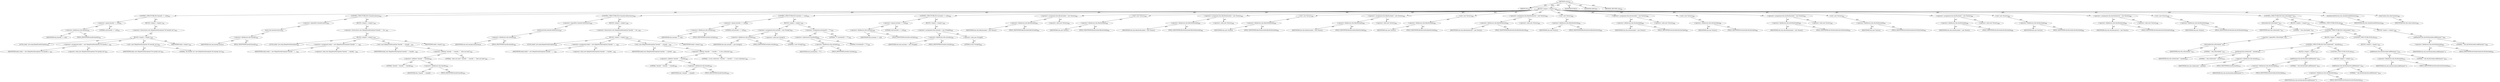 digraph "scan" {  
"111669149718" [label = <(METHOD,scan)<SUB>640</SUB>> ]
"115964116999" [label = <(PARAM,this)<SUB>640</SUB>> ]
"25769803809" [label = <(BLOCK,&lt;empty&gt;,&lt;empty&gt;)<SUB>640</SUB>> ]
"47244640266" [label = <(CONTROL_STRUCTURE,IF,if (basedir == null))<SUB>641</SUB>> ]
"30064771192" [label = <(&lt;operator&gt;.equals,basedir == null)<SUB>641</SUB>> ]
"30064771193" [label = <(&lt;operator&gt;.fieldAccess,this.basedir)<SUB>641</SUB>> ]
"68719476881" [label = <(IDENTIFIER,this,basedir == null)> ]
"55834574894" [label = <(FIELD_IDENTIFIER,basedir,basedir)<SUB>641</SUB>> ]
"90194313239" [label = <(LITERAL,null,basedir == null)<SUB>641</SUB>> ]
"25769803810" [label = <(BLOCK,&lt;empty&gt;,&lt;empty&gt;)<SUB>641</SUB>> ]
"30064771194" [label = <(&lt;operator&gt;.throw,throw new IllegalStateException(&quot;No basedir set&quot;);)<SUB>642</SUB>> ]
"25769803811" [label = <(BLOCK,&lt;empty&gt;,&lt;empty&gt;)<SUB>642</SUB>> ]
"94489280518" [label = <(LOCAL,$obj1: java.lang.IllegalStateException)<SUB>642</SUB>> ]
"30064771195" [label = <(&lt;operator&gt;.assignment,$obj1 = new IllegalStateException(&quot;No basedir s...)<SUB>642</SUB>> ]
"68719476882" [label = <(IDENTIFIER,$obj1,$obj1 = new IllegalStateException(&quot;No basedir s...)<SUB>642</SUB>> ]
"30064771196" [label = <(&lt;operator&gt;.alloc,new IllegalStateException(&quot;No basedir set&quot;))<SUB>642</SUB>> ]
"30064771197" [label = <(&lt;init&gt;,new IllegalStateException(&quot;No basedir set&quot;))<SUB>642</SUB>> ]
"68719476883" [label = <(IDENTIFIER,$obj1,new IllegalStateException(&quot;No basedir set&quot;))<SUB>642</SUB>> ]
"90194313240" [label = <(LITERAL,&quot;No basedir set&quot;,new IllegalStateException(&quot;No basedir set&quot;))<SUB>642</SUB>> ]
"68719476884" [label = <(IDENTIFIER,$obj1,&lt;empty&gt;)<SUB>642</SUB>> ]
"47244640267" [label = <(CONTROL_STRUCTURE,IF,if (!basedir.exists()))<SUB>644</SUB>> ]
"30064771198" [label = <(&lt;operator&gt;.logicalNot,!basedir.exists())<SUB>644</SUB>> ]
"30064771199" [label = <(exists,this.basedir.exists())<SUB>644</SUB>> ]
"30064771200" [label = <(&lt;operator&gt;.fieldAccess,this.basedir)<SUB>644</SUB>> ]
"68719476885" [label = <(IDENTIFIER,this,this.basedir.exists())> ]
"55834574895" [label = <(FIELD_IDENTIFIER,basedir,basedir)<SUB>644</SUB>> ]
"25769803812" [label = <(BLOCK,&lt;empty&gt;,&lt;empty&gt;)<SUB>644</SUB>> ]
"30064771201" [label = <(&lt;operator&gt;.throw,throw new IllegalStateException(&quot;basedir &quot; + ba...)<SUB>645</SUB>> ]
"25769803813" [label = <(BLOCK,&lt;empty&gt;,&lt;empty&gt;)<SUB>645</SUB>> ]
"94489280519" [label = <(LOCAL,$obj2: java.lang.IllegalStateException)<SUB>645</SUB>> ]
"30064771202" [label = <(&lt;operator&gt;.assignment,$obj2 = new IllegalStateException(&quot;basedir &quot; + ...)<SUB>645</SUB>> ]
"68719476886" [label = <(IDENTIFIER,$obj2,$obj2 = new IllegalStateException(&quot;basedir &quot; + ...)<SUB>645</SUB>> ]
"30064771203" [label = <(&lt;operator&gt;.alloc,new IllegalStateException(&quot;basedir &quot; + basedir ...)<SUB>645</SUB>> ]
"30064771204" [label = <(&lt;init&gt;,new IllegalStateException(&quot;basedir &quot; + basedir ...)<SUB>645</SUB>> ]
"68719476887" [label = <(IDENTIFIER,$obj2,new IllegalStateException(&quot;basedir &quot; + basedir ...)<SUB>645</SUB>> ]
"30064771205" [label = <(&lt;operator&gt;.addition,&quot;basedir &quot; + basedir + &quot; does not exist&quot;)<SUB>645</SUB>> ]
"30064771206" [label = <(&lt;operator&gt;.addition,&quot;basedir &quot; + basedir)<SUB>645</SUB>> ]
"90194313241" [label = <(LITERAL,&quot;basedir &quot;,&quot;basedir &quot; + basedir)<SUB>645</SUB>> ]
"30064771207" [label = <(&lt;operator&gt;.fieldAccess,this.basedir)<SUB>645</SUB>> ]
"68719476888" [label = <(IDENTIFIER,this,&quot;basedir &quot; + basedir)> ]
"55834574896" [label = <(FIELD_IDENTIFIER,basedir,basedir)<SUB>645</SUB>> ]
"90194313242" [label = <(LITERAL,&quot; does not exist&quot;,&quot;basedir &quot; + basedir + &quot; does not exist&quot;)<SUB>646</SUB>> ]
"68719476889" [label = <(IDENTIFIER,$obj2,&lt;empty&gt;)<SUB>645</SUB>> ]
"47244640268" [label = <(CONTROL_STRUCTURE,IF,if (!basedir.isDirectory()))<SUB>648</SUB>> ]
"30064771208" [label = <(&lt;operator&gt;.logicalNot,!basedir.isDirectory())<SUB>648</SUB>> ]
"30064771209" [label = <(isDirectory,this.basedir.isDirectory())<SUB>648</SUB>> ]
"30064771210" [label = <(&lt;operator&gt;.fieldAccess,this.basedir)<SUB>648</SUB>> ]
"68719476890" [label = <(IDENTIFIER,this,this.basedir.isDirectory())> ]
"55834574897" [label = <(FIELD_IDENTIFIER,basedir,basedir)<SUB>648</SUB>> ]
"25769803814" [label = <(BLOCK,&lt;empty&gt;,&lt;empty&gt;)<SUB>648</SUB>> ]
"30064771211" [label = <(&lt;operator&gt;.throw,throw new IllegalStateException(&quot;basedir &quot; + ba...)<SUB>649</SUB>> ]
"25769803815" [label = <(BLOCK,&lt;empty&gt;,&lt;empty&gt;)<SUB>649</SUB>> ]
"94489280520" [label = <(LOCAL,$obj3: java.lang.IllegalStateException)<SUB>649</SUB>> ]
"30064771212" [label = <(&lt;operator&gt;.assignment,$obj3 = new IllegalStateException(&quot;basedir &quot; + ...)<SUB>649</SUB>> ]
"68719476891" [label = <(IDENTIFIER,$obj3,$obj3 = new IllegalStateException(&quot;basedir &quot; + ...)<SUB>649</SUB>> ]
"30064771213" [label = <(&lt;operator&gt;.alloc,new IllegalStateException(&quot;basedir &quot; + basedir ...)<SUB>649</SUB>> ]
"30064771214" [label = <(&lt;init&gt;,new IllegalStateException(&quot;basedir &quot; + basedir ...)<SUB>649</SUB>> ]
"68719476892" [label = <(IDENTIFIER,$obj3,new IllegalStateException(&quot;basedir &quot; + basedir ...)<SUB>649</SUB>> ]
"30064771215" [label = <(&lt;operator&gt;.addition,&quot;basedir &quot; + basedir + &quot; is not a directory&quot;)<SUB>649</SUB>> ]
"30064771216" [label = <(&lt;operator&gt;.addition,&quot;basedir &quot; + basedir)<SUB>649</SUB>> ]
"90194313243" [label = <(LITERAL,&quot;basedir &quot;,&quot;basedir &quot; + basedir)<SUB>649</SUB>> ]
"30064771217" [label = <(&lt;operator&gt;.fieldAccess,this.basedir)<SUB>649</SUB>> ]
"68719476893" [label = <(IDENTIFIER,this,&quot;basedir &quot; + basedir)> ]
"55834574898" [label = <(FIELD_IDENTIFIER,basedir,basedir)<SUB>649</SUB>> ]
"90194313244" [label = <(LITERAL,&quot; is not a directory&quot;,&quot;basedir &quot; + basedir + &quot; is not a directory&quot;)<SUB>650</SUB>> ]
"68719476894" [label = <(IDENTIFIER,$obj3,&lt;empty&gt;)<SUB>649</SUB>> ]
"47244640269" [label = <(CONTROL_STRUCTURE,IF,if (includes == null))<SUB>653</SUB>> ]
"30064771218" [label = <(&lt;operator&gt;.equals,includes == null)<SUB>653</SUB>> ]
"30064771219" [label = <(&lt;operator&gt;.fieldAccess,this.includes)<SUB>653</SUB>> ]
"68719476895" [label = <(IDENTIFIER,this,includes == null)> ]
"55834574899" [label = <(FIELD_IDENTIFIER,includes,includes)<SUB>653</SUB>> ]
"90194313245" [label = <(LITERAL,null,includes == null)<SUB>653</SUB>> ]
"25769803816" [label = <(BLOCK,&lt;empty&gt;,&lt;empty&gt;)<SUB>653</SUB>> ]
"30064771220" [label = <(&lt;operator&gt;.assignment,this.includes = new String[1])<SUB>655</SUB>> ]
"30064771221" [label = <(&lt;operator&gt;.fieldAccess,this.includes)<SUB>655</SUB>> ]
"68719476896" [label = <(IDENTIFIER,this,this.includes = new String[1])> ]
"55834574900" [label = <(FIELD_IDENTIFIER,includes,includes)<SUB>655</SUB>> ]
"30064771222" [label = <(&lt;operator&gt;.alloc,new String[1])> ]
"90194313246" [label = <(LITERAL,1,new String[1])<SUB>655</SUB>> ]
"30064771223" [label = <(&lt;operator&gt;.assignment,includes[0] = &quot;**&quot;)<SUB>656</SUB>> ]
"30064771224" [label = <(&lt;operator&gt;.indexAccess,includes[0])<SUB>656</SUB>> ]
"30064771225" [label = <(&lt;operator&gt;.fieldAccess,this.includes)<SUB>656</SUB>> ]
"68719476897" [label = <(IDENTIFIER,this,includes[0] = &quot;**&quot;)> ]
"55834574901" [label = <(FIELD_IDENTIFIER,includes,includes)<SUB>656</SUB>> ]
"90194313247" [label = <(LITERAL,0,includes[0] = &quot;**&quot;)<SUB>656</SUB>> ]
"90194313248" [label = <(LITERAL,&quot;**&quot;,includes[0] = &quot;**&quot;)<SUB>656</SUB>> ]
"47244640270" [label = <(CONTROL_STRUCTURE,IF,if (excludes == null))<SUB>658</SUB>> ]
"30064771226" [label = <(&lt;operator&gt;.equals,excludes == null)<SUB>658</SUB>> ]
"30064771227" [label = <(&lt;operator&gt;.fieldAccess,this.excludes)<SUB>658</SUB>> ]
"68719476898" [label = <(IDENTIFIER,this,excludes == null)> ]
"55834574902" [label = <(FIELD_IDENTIFIER,excludes,excludes)<SUB>658</SUB>> ]
"90194313249" [label = <(LITERAL,null,excludes == null)<SUB>658</SUB>> ]
"25769803817" [label = <(BLOCK,&lt;empty&gt;,&lt;empty&gt;)<SUB>658</SUB>> ]
"30064771228" [label = <(&lt;operator&gt;.assignment,this.excludes = new String[0])<SUB>659</SUB>> ]
"30064771229" [label = <(&lt;operator&gt;.fieldAccess,this.excludes)<SUB>659</SUB>> ]
"68719476899" [label = <(IDENTIFIER,this,this.excludes = new String[0])> ]
"55834574903" [label = <(FIELD_IDENTIFIER,excludes,excludes)<SUB>659</SUB>> ]
"30064771230" [label = <(&lt;operator&gt;.alloc,new String[0])> ]
"90194313250" [label = <(LITERAL,0,new String[0])<SUB>659</SUB>> ]
"30064771231" [label = <(&lt;operator&gt;.assignment,this.filesIncluded = new Vector())<SUB>662</SUB>> ]
"30064771232" [label = <(&lt;operator&gt;.fieldAccess,this.filesIncluded)<SUB>662</SUB>> ]
"68719476900" [label = <(IDENTIFIER,this,this.filesIncluded = new Vector())> ]
"55834574904" [label = <(FIELD_IDENTIFIER,filesIncluded,filesIncluded)<SUB>662</SUB>> ]
"30064771233" [label = <(&lt;operator&gt;.alloc,new Vector())<SUB>662</SUB>> ]
"30064771234" [label = <(&lt;init&gt;,new Vector())<SUB>662</SUB>> ]
"30064771235" [label = <(&lt;operator&gt;.fieldAccess,this.filesIncluded)<SUB>662</SUB>> ]
"68719476901" [label = <(IDENTIFIER,this,new Vector())> ]
"55834574905" [label = <(FIELD_IDENTIFIER,filesIncluded,filesIncluded)<SUB>662</SUB>> ]
"30064771236" [label = <(&lt;operator&gt;.assignment,this.filesNotIncluded = new Vector())<SUB>663</SUB>> ]
"30064771237" [label = <(&lt;operator&gt;.fieldAccess,this.filesNotIncluded)<SUB>663</SUB>> ]
"68719476902" [label = <(IDENTIFIER,this,this.filesNotIncluded = new Vector())> ]
"55834574906" [label = <(FIELD_IDENTIFIER,filesNotIncluded,filesNotIncluded)<SUB>663</SUB>> ]
"30064771238" [label = <(&lt;operator&gt;.alloc,new Vector())<SUB>663</SUB>> ]
"30064771239" [label = <(&lt;init&gt;,new Vector())<SUB>663</SUB>> ]
"30064771240" [label = <(&lt;operator&gt;.fieldAccess,this.filesNotIncluded)<SUB>663</SUB>> ]
"68719476903" [label = <(IDENTIFIER,this,new Vector())> ]
"55834574907" [label = <(FIELD_IDENTIFIER,filesNotIncluded,filesNotIncluded)<SUB>663</SUB>> ]
"30064771241" [label = <(&lt;operator&gt;.assignment,this.filesExcluded = new Vector())<SUB>664</SUB>> ]
"30064771242" [label = <(&lt;operator&gt;.fieldAccess,this.filesExcluded)<SUB>664</SUB>> ]
"68719476904" [label = <(IDENTIFIER,this,this.filesExcluded = new Vector())> ]
"55834574908" [label = <(FIELD_IDENTIFIER,filesExcluded,filesExcluded)<SUB>664</SUB>> ]
"30064771243" [label = <(&lt;operator&gt;.alloc,new Vector())<SUB>664</SUB>> ]
"30064771244" [label = <(&lt;init&gt;,new Vector())<SUB>664</SUB>> ]
"30064771245" [label = <(&lt;operator&gt;.fieldAccess,this.filesExcluded)<SUB>664</SUB>> ]
"68719476905" [label = <(IDENTIFIER,this,new Vector())> ]
"55834574909" [label = <(FIELD_IDENTIFIER,filesExcluded,filesExcluded)<SUB>664</SUB>> ]
"30064771246" [label = <(&lt;operator&gt;.assignment,this.filesDeselected = new Vector())<SUB>665</SUB>> ]
"30064771247" [label = <(&lt;operator&gt;.fieldAccess,this.filesDeselected)<SUB>665</SUB>> ]
"68719476906" [label = <(IDENTIFIER,this,this.filesDeselected = new Vector())> ]
"55834574910" [label = <(FIELD_IDENTIFIER,filesDeselected,filesDeselected)<SUB>665</SUB>> ]
"30064771248" [label = <(&lt;operator&gt;.alloc,new Vector())<SUB>665</SUB>> ]
"30064771249" [label = <(&lt;init&gt;,new Vector())<SUB>665</SUB>> ]
"30064771250" [label = <(&lt;operator&gt;.fieldAccess,this.filesDeselected)<SUB>665</SUB>> ]
"68719476907" [label = <(IDENTIFIER,this,new Vector())> ]
"55834574911" [label = <(FIELD_IDENTIFIER,filesDeselected,filesDeselected)<SUB>665</SUB>> ]
"30064771251" [label = <(&lt;operator&gt;.assignment,this.dirsIncluded = new Vector())<SUB>666</SUB>> ]
"30064771252" [label = <(&lt;operator&gt;.fieldAccess,this.dirsIncluded)<SUB>666</SUB>> ]
"68719476908" [label = <(IDENTIFIER,this,this.dirsIncluded = new Vector())> ]
"55834574912" [label = <(FIELD_IDENTIFIER,dirsIncluded,dirsIncluded)<SUB>666</SUB>> ]
"30064771253" [label = <(&lt;operator&gt;.alloc,new Vector())<SUB>666</SUB>> ]
"30064771254" [label = <(&lt;init&gt;,new Vector())<SUB>666</SUB>> ]
"30064771255" [label = <(&lt;operator&gt;.fieldAccess,this.dirsIncluded)<SUB>666</SUB>> ]
"68719476909" [label = <(IDENTIFIER,this,new Vector())> ]
"55834574913" [label = <(FIELD_IDENTIFIER,dirsIncluded,dirsIncluded)<SUB>666</SUB>> ]
"30064771256" [label = <(&lt;operator&gt;.assignment,this.dirsNotIncluded = new Vector())<SUB>667</SUB>> ]
"30064771257" [label = <(&lt;operator&gt;.fieldAccess,this.dirsNotIncluded)<SUB>667</SUB>> ]
"68719476910" [label = <(IDENTIFIER,this,this.dirsNotIncluded = new Vector())> ]
"55834574914" [label = <(FIELD_IDENTIFIER,dirsNotIncluded,dirsNotIncluded)<SUB>667</SUB>> ]
"30064771258" [label = <(&lt;operator&gt;.alloc,new Vector())<SUB>667</SUB>> ]
"30064771259" [label = <(&lt;init&gt;,new Vector())<SUB>667</SUB>> ]
"30064771260" [label = <(&lt;operator&gt;.fieldAccess,this.dirsNotIncluded)<SUB>667</SUB>> ]
"68719476911" [label = <(IDENTIFIER,this,new Vector())> ]
"55834574915" [label = <(FIELD_IDENTIFIER,dirsNotIncluded,dirsNotIncluded)<SUB>667</SUB>> ]
"30064771261" [label = <(&lt;operator&gt;.assignment,this.dirsExcluded = new Vector())<SUB>668</SUB>> ]
"30064771262" [label = <(&lt;operator&gt;.fieldAccess,this.dirsExcluded)<SUB>668</SUB>> ]
"68719476912" [label = <(IDENTIFIER,this,this.dirsExcluded = new Vector())> ]
"55834574916" [label = <(FIELD_IDENTIFIER,dirsExcluded,dirsExcluded)<SUB>668</SUB>> ]
"30064771263" [label = <(&lt;operator&gt;.alloc,new Vector())<SUB>668</SUB>> ]
"30064771264" [label = <(&lt;init&gt;,new Vector())<SUB>668</SUB>> ]
"30064771265" [label = <(&lt;operator&gt;.fieldAccess,this.dirsExcluded)<SUB>668</SUB>> ]
"68719476913" [label = <(IDENTIFIER,this,new Vector())> ]
"55834574917" [label = <(FIELD_IDENTIFIER,dirsExcluded,dirsExcluded)<SUB>668</SUB>> ]
"30064771266" [label = <(&lt;operator&gt;.assignment,this.dirsDeselected = new Vector())<SUB>669</SUB>> ]
"30064771267" [label = <(&lt;operator&gt;.fieldAccess,this.dirsDeselected)<SUB>669</SUB>> ]
"68719476914" [label = <(IDENTIFIER,this,this.dirsDeselected = new Vector())> ]
"55834574918" [label = <(FIELD_IDENTIFIER,dirsDeselected,dirsDeselected)<SUB>669</SUB>> ]
"30064771268" [label = <(&lt;operator&gt;.alloc,new Vector())<SUB>669</SUB>> ]
"30064771269" [label = <(&lt;init&gt;,new Vector())<SUB>669</SUB>> ]
"30064771270" [label = <(&lt;operator&gt;.fieldAccess,this.dirsDeselected)<SUB>669</SUB>> ]
"68719476915" [label = <(IDENTIFIER,this,new Vector())> ]
"55834574919" [label = <(FIELD_IDENTIFIER,dirsDeselected,dirsDeselected)<SUB>669</SUB>> ]
"47244640271" [label = <(CONTROL_STRUCTURE,IF,if (this.isIncluded(&quot;&quot;)))<SUB>671</SUB>> ]
"30064771271" [label = <(isIncluded,this.isIncluded(&quot;&quot;))<SUB>671</SUB>> ]
"68719476747" [label = <(IDENTIFIER,this,this.isIncluded(&quot;&quot;))<SUB>671</SUB>> ]
"90194313251" [label = <(LITERAL,&quot;&quot;,this.isIncluded(&quot;&quot;))<SUB>671</SUB>> ]
"25769803818" [label = <(BLOCK,&lt;empty&gt;,&lt;empty&gt;)<SUB>671</SUB>> ]
"47244640272" [label = <(CONTROL_STRUCTURE,IF,if (!isExcluded(&quot;&quot;)))<SUB>672</SUB>> ]
"30064771272" [label = <(&lt;operator&gt;.logicalNot,!isExcluded(&quot;&quot;))<SUB>672</SUB>> ]
"30064771273" [label = <(isExcluded,this.isExcluded(&quot;&quot;))<SUB>672</SUB>> ]
"68719476748" [label = <(IDENTIFIER,this,this.isExcluded(&quot;&quot;))<SUB>672</SUB>> ]
"90194313252" [label = <(LITERAL,&quot;&quot;,this.isExcluded(&quot;&quot;))<SUB>672</SUB>> ]
"25769803819" [label = <(BLOCK,&lt;empty&gt;,&lt;empty&gt;)<SUB>672</SUB>> ]
"47244640273" [label = <(CONTROL_STRUCTURE,IF,if (this.isSelected(&quot;&quot;, basedir)))<SUB>673</SUB>> ]
"30064771274" [label = <(isSelected,this.isSelected(&quot;&quot;, basedir))<SUB>673</SUB>> ]
"68719476749" [label = <(IDENTIFIER,this,this.isSelected(&quot;&quot;, basedir))<SUB>673</SUB>> ]
"90194313253" [label = <(LITERAL,&quot;&quot;,this.isSelected(&quot;&quot;, basedir))<SUB>673</SUB>> ]
"30064771275" [label = <(&lt;operator&gt;.fieldAccess,this.basedir)<SUB>673</SUB>> ]
"68719476916" [label = <(IDENTIFIER,this,this.isSelected(&quot;&quot;, basedir))> ]
"55834574920" [label = <(FIELD_IDENTIFIER,basedir,basedir)<SUB>673</SUB>> ]
"25769803820" [label = <(BLOCK,&lt;empty&gt;,&lt;empty&gt;)<SUB>673</SUB>> ]
"30064771276" [label = <(addElement,this.dirsIncluded.addElement(&quot;&quot;))<SUB>674</SUB>> ]
"30064771277" [label = <(&lt;operator&gt;.fieldAccess,this.dirsIncluded)<SUB>674</SUB>> ]
"68719476917" [label = <(IDENTIFIER,this,this.dirsIncluded.addElement(&quot;&quot;))> ]
"55834574921" [label = <(FIELD_IDENTIFIER,dirsIncluded,dirsIncluded)<SUB>674</SUB>> ]
"90194313254" [label = <(LITERAL,&quot;&quot;,this.dirsIncluded.addElement(&quot;&quot;))<SUB>674</SUB>> ]
"47244640274" [label = <(CONTROL_STRUCTURE,ELSE,else)<SUB>675</SUB>> ]
"25769803821" [label = <(BLOCK,&lt;empty&gt;,&lt;empty&gt;)<SUB>675</SUB>> ]
"30064771278" [label = <(addElement,this.dirsDeselected.addElement(&quot;&quot;))<SUB>676</SUB>> ]
"30064771279" [label = <(&lt;operator&gt;.fieldAccess,this.dirsDeselected)<SUB>676</SUB>> ]
"68719476918" [label = <(IDENTIFIER,this,this.dirsDeselected.addElement(&quot;&quot;))> ]
"55834574922" [label = <(FIELD_IDENTIFIER,dirsDeselected,dirsDeselected)<SUB>676</SUB>> ]
"90194313255" [label = <(LITERAL,&quot;&quot;,this.dirsDeselected.addElement(&quot;&quot;))<SUB>676</SUB>> ]
"47244640275" [label = <(CONTROL_STRUCTURE,ELSE,else)<SUB>678</SUB>> ]
"25769803822" [label = <(BLOCK,&lt;empty&gt;,&lt;empty&gt;)<SUB>678</SUB>> ]
"30064771280" [label = <(addElement,this.dirsExcluded.addElement(&quot;&quot;))<SUB>679</SUB>> ]
"30064771281" [label = <(&lt;operator&gt;.fieldAccess,this.dirsExcluded)<SUB>679</SUB>> ]
"68719476919" [label = <(IDENTIFIER,this,this.dirsExcluded.addElement(&quot;&quot;))> ]
"55834574923" [label = <(FIELD_IDENTIFIER,dirsExcluded,dirsExcluded)<SUB>679</SUB>> ]
"90194313256" [label = <(LITERAL,&quot;&quot;,this.dirsExcluded.addElement(&quot;&quot;))<SUB>679</SUB>> ]
"47244640276" [label = <(CONTROL_STRUCTURE,ELSE,else)<SUB>681</SUB>> ]
"25769803823" [label = <(BLOCK,&lt;empty&gt;,&lt;empty&gt;)<SUB>681</SUB>> ]
"30064771282" [label = <(addElement,this.dirsNotIncluded.addElement(&quot;&quot;))<SUB>682</SUB>> ]
"30064771283" [label = <(&lt;operator&gt;.fieldAccess,this.dirsNotIncluded)<SUB>682</SUB>> ]
"68719476920" [label = <(IDENTIFIER,this,this.dirsNotIncluded.addElement(&quot;&quot;))> ]
"55834574924" [label = <(FIELD_IDENTIFIER,dirsNotIncluded,dirsNotIncluded)<SUB>682</SUB>> ]
"90194313257" [label = <(LITERAL,&quot;&quot;,this.dirsNotIncluded.addElement(&quot;&quot;))<SUB>682</SUB>> ]
"30064771284" [label = <(checkIncludePatterns,this.checkIncludePatterns())<SUB>684</SUB>> ]
"68719476750" [label = <(IDENTIFIER,this,this.checkIncludePatterns())<SUB>684</SUB>> ]
"30064771285" [label = <(clearCaches,this.clearCaches())<SUB>685</SUB>> ]
"68719476751" [label = <(IDENTIFIER,this,this.clearCaches())<SUB>685</SUB>> ]
"133143986244" [label = <(MODIFIER,PUBLIC)> ]
"133143986245" [label = <(MODIFIER,VIRTUAL)> ]
"128849018902" [label = <(METHOD_RETURN,void)<SUB>640</SUB>> ]
  "111669149718" -> "115964116999"  [ label = "AST: "] 
  "111669149718" -> "25769803809"  [ label = "AST: "] 
  "111669149718" -> "133143986244"  [ label = "AST: "] 
  "111669149718" -> "133143986245"  [ label = "AST: "] 
  "111669149718" -> "128849018902"  [ label = "AST: "] 
  "25769803809" -> "47244640266"  [ label = "AST: "] 
  "25769803809" -> "47244640267"  [ label = "AST: "] 
  "25769803809" -> "47244640268"  [ label = "AST: "] 
  "25769803809" -> "47244640269"  [ label = "AST: "] 
  "25769803809" -> "47244640270"  [ label = "AST: "] 
  "25769803809" -> "30064771231"  [ label = "AST: "] 
  "25769803809" -> "30064771234"  [ label = "AST: "] 
  "25769803809" -> "30064771236"  [ label = "AST: "] 
  "25769803809" -> "30064771239"  [ label = "AST: "] 
  "25769803809" -> "30064771241"  [ label = "AST: "] 
  "25769803809" -> "30064771244"  [ label = "AST: "] 
  "25769803809" -> "30064771246"  [ label = "AST: "] 
  "25769803809" -> "30064771249"  [ label = "AST: "] 
  "25769803809" -> "30064771251"  [ label = "AST: "] 
  "25769803809" -> "30064771254"  [ label = "AST: "] 
  "25769803809" -> "30064771256"  [ label = "AST: "] 
  "25769803809" -> "30064771259"  [ label = "AST: "] 
  "25769803809" -> "30064771261"  [ label = "AST: "] 
  "25769803809" -> "30064771264"  [ label = "AST: "] 
  "25769803809" -> "30064771266"  [ label = "AST: "] 
  "25769803809" -> "30064771269"  [ label = "AST: "] 
  "25769803809" -> "47244640271"  [ label = "AST: "] 
  "25769803809" -> "30064771284"  [ label = "AST: "] 
  "25769803809" -> "30064771285"  [ label = "AST: "] 
  "47244640266" -> "30064771192"  [ label = "AST: "] 
  "47244640266" -> "25769803810"  [ label = "AST: "] 
  "30064771192" -> "30064771193"  [ label = "AST: "] 
  "30064771192" -> "90194313239"  [ label = "AST: "] 
  "30064771193" -> "68719476881"  [ label = "AST: "] 
  "30064771193" -> "55834574894"  [ label = "AST: "] 
  "25769803810" -> "30064771194"  [ label = "AST: "] 
  "30064771194" -> "25769803811"  [ label = "AST: "] 
  "25769803811" -> "94489280518"  [ label = "AST: "] 
  "25769803811" -> "30064771195"  [ label = "AST: "] 
  "25769803811" -> "30064771197"  [ label = "AST: "] 
  "25769803811" -> "68719476884"  [ label = "AST: "] 
  "30064771195" -> "68719476882"  [ label = "AST: "] 
  "30064771195" -> "30064771196"  [ label = "AST: "] 
  "30064771197" -> "68719476883"  [ label = "AST: "] 
  "30064771197" -> "90194313240"  [ label = "AST: "] 
  "47244640267" -> "30064771198"  [ label = "AST: "] 
  "47244640267" -> "25769803812"  [ label = "AST: "] 
  "30064771198" -> "30064771199"  [ label = "AST: "] 
  "30064771199" -> "30064771200"  [ label = "AST: "] 
  "30064771200" -> "68719476885"  [ label = "AST: "] 
  "30064771200" -> "55834574895"  [ label = "AST: "] 
  "25769803812" -> "30064771201"  [ label = "AST: "] 
  "30064771201" -> "25769803813"  [ label = "AST: "] 
  "25769803813" -> "94489280519"  [ label = "AST: "] 
  "25769803813" -> "30064771202"  [ label = "AST: "] 
  "25769803813" -> "30064771204"  [ label = "AST: "] 
  "25769803813" -> "68719476889"  [ label = "AST: "] 
  "30064771202" -> "68719476886"  [ label = "AST: "] 
  "30064771202" -> "30064771203"  [ label = "AST: "] 
  "30064771204" -> "68719476887"  [ label = "AST: "] 
  "30064771204" -> "30064771205"  [ label = "AST: "] 
  "30064771205" -> "30064771206"  [ label = "AST: "] 
  "30064771205" -> "90194313242"  [ label = "AST: "] 
  "30064771206" -> "90194313241"  [ label = "AST: "] 
  "30064771206" -> "30064771207"  [ label = "AST: "] 
  "30064771207" -> "68719476888"  [ label = "AST: "] 
  "30064771207" -> "55834574896"  [ label = "AST: "] 
  "47244640268" -> "30064771208"  [ label = "AST: "] 
  "47244640268" -> "25769803814"  [ label = "AST: "] 
  "30064771208" -> "30064771209"  [ label = "AST: "] 
  "30064771209" -> "30064771210"  [ label = "AST: "] 
  "30064771210" -> "68719476890"  [ label = "AST: "] 
  "30064771210" -> "55834574897"  [ label = "AST: "] 
  "25769803814" -> "30064771211"  [ label = "AST: "] 
  "30064771211" -> "25769803815"  [ label = "AST: "] 
  "25769803815" -> "94489280520"  [ label = "AST: "] 
  "25769803815" -> "30064771212"  [ label = "AST: "] 
  "25769803815" -> "30064771214"  [ label = "AST: "] 
  "25769803815" -> "68719476894"  [ label = "AST: "] 
  "30064771212" -> "68719476891"  [ label = "AST: "] 
  "30064771212" -> "30064771213"  [ label = "AST: "] 
  "30064771214" -> "68719476892"  [ label = "AST: "] 
  "30064771214" -> "30064771215"  [ label = "AST: "] 
  "30064771215" -> "30064771216"  [ label = "AST: "] 
  "30064771215" -> "90194313244"  [ label = "AST: "] 
  "30064771216" -> "90194313243"  [ label = "AST: "] 
  "30064771216" -> "30064771217"  [ label = "AST: "] 
  "30064771217" -> "68719476893"  [ label = "AST: "] 
  "30064771217" -> "55834574898"  [ label = "AST: "] 
  "47244640269" -> "30064771218"  [ label = "AST: "] 
  "47244640269" -> "25769803816"  [ label = "AST: "] 
  "30064771218" -> "30064771219"  [ label = "AST: "] 
  "30064771218" -> "90194313245"  [ label = "AST: "] 
  "30064771219" -> "68719476895"  [ label = "AST: "] 
  "30064771219" -> "55834574899"  [ label = "AST: "] 
  "25769803816" -> "30064771220"  [ label = "AST: "] 
  "25769803816" -> "30064771223"  [ label = "AST: "] 
  "30064771220" -> "30064771221"  [ label = "AST: "] 
  "30064771220" -> "30064771222"  [ label = "AST: "] 
  "30064771221" -> "68719476896"  [ label = "AST: "] 
  "30064771221" -> "55834574900"  [ label = "AST: "] 
  "30064771222" -> "90194313246"  [ label = "AST: "] 
  "30064771223" -> "30064771224"  [ label = "AST: "] 
  "30064771223" -> "90194313248"  [ label = "AST: "] 
  "30064771224" -> "30064771225"  [ label = "AST: "] 
  "30064771224" -> "90194313247"  [ label = "AST: "] 
  "30064771225" -> "68719476897"  [ label = "AST: "] 
  "30064771225" -> "55834574901"  [ label = "AST: "] 
  "47244640270" -> "30064771226"  [ label = "AST: "] 
  "47244640270" -> "25769803817"  [ label = "AST: "] 
  "30064771226" -> "30064771227"  [ label = "AST: "] 
  "30064771226" -> "90194313249"  [ label = "AST: "] 
  "30064771227" -> "68719476898"  [ label = "AST: "] 
  "30064771227" -> "55834574902"  [ label = "AST: "] 
  "25769803817" -> "30064771228"  [ label = "AST: "] 
  "30064771228" -> "30064771229"  [ label = "AST: "] 
  "30064771228" -> "30064771230"  [ label = "AST: "] 
  "30064771229" -> "68719476899"  [ label = "AST: "] 
  "30064771229" -> "55834574903"  [ label = "AST: "] 
  "30064771230" -> "90194313250"  [ label = "AST: "] 
  "30064771231" -> "30064771232"  [ label = "AST: "] 
  "30064771231" -> "30064771233"  [ label = "AST: "] 
  "30064771232" -> "68719476900"  [ label = "AST: "] 
  "30064771232" -> "55834574904"  [ label = "AST: "] 
  "30064771234" -> "30064771235"  [ label = "AST: "] 
  "30064771235" -> "68719476901"  [ label = "AST: "] 
  "30064771235" -> "55834574905"  [ label = "AST: "] 
  "30064771236" -> "30064771237"  [ label = "AST: "] 
  "30064771236" -> "30064771238"  [ label = "AST: "] 
  "30064771237" -> "68719476902"  [ label = "AST: "] 
  "30064771237" -> "55834574906"  [ label = "AST: "] 
  "30064771239" -> "30064771240"  [ label = "AST: "] 
  "30064771240" -> "68719476903"  [ label = "AST: "] 
  "30064771240" -> "55834574907"  [ label = "AST: "] 
  "30064771241" -> "30064771242"  [ label = "AST: "] 
  "30064771241" -> "30064771243"  [ label = "AST: "] 
  "30064771242" -> "68719476904"  [ label = "AST: "] 
  "30064771242" -> "55834574908"  [ label = "AST: "] 
  "30064771244" -> "30064771245"  [ label = "AST: "] 
  "30064771245" -> "68719476905"  [ label = "AST: "] 
  "30064771245" -> "55834574909"  [ label = "AST: "] 
  "30064771246" -> "30064771247"  [ label = "AST: "] 
  "30064771246" -> "30064771248"  [ label = "AST: "] 
  "30064771247" -> "68719476906"  [ label = "AST: "] 
  "30064771247" -> "55834574910"  [ label = "AST: "] 
  "30064771249" -> "30064771250"  [ label = "AST: "] 
  "30064771250" -> "68719476907"  [ label = "AST: "] 
  "30064771250" -> "55834574911"  [ label = "AST: "] 
  "30064771251" -> "30064771252"  [ label = "AST: "] 
  "30064771251" -> "30064771253"  [ label = "AST: "] 
  "30064771252" -> "68719476908"  [ label = "AST: "] 
  "30064771252" -> "55834574912"  [ label = "AST: "] 
  "30064771254" -> "30064771255"  [ label = "AST: "] 
  "30064771255" -> "68719476909"  [ label = "AST: "] 
  "30064771255" -> "55834574913"  [ label = "AST: "] 
  "30064771256" -> "30064771257"  [ label = "AST: "] 
  "30064771256" -> "30064771258"  [ label = "AST: "] 
  "30064771257" -> "68719476910"  [ label = "AST: "] 
  "30064771257" -> "55834574914"  [ label = "AST: "] 
  "30064771259" -> "30064771260"  [ label = "AST: "] 
  "30064771260" -> "68719476911"  [ label = "AST: "] 
  "30064771260" -> "55834574915"  [ label = "AST: "] 
  "30064771261" -> "30064771262"  [ label = "AST: "] 
  "30064771261" -> "30064771263"  [ label = "AST: "] 
  "30064771262" -> "68719476912"  [ label = "AST: "] 
  "30064771262" -> "55834574916"  [ label = "AST: "] 
  "30064771264" -> "30064771265"  [ label = "AST: "] 
  "30064771265" -> "68719476913"  [ label = "AST: "] 
  "30064771265" -> "55834574917"  [ label = "AST: "] 
  "30064771266" -> "30064771267"  [ label = "AST: "] 
  "30064771266" -> "30064771268"  [ label = "AST: "] 
  "30064771267" -> "68719476914"  [ label = "AST: "] 
  "30064771267" -> "55834574918"  [ label = "AST: "] 
  "30064771269" -> "30064771270"  [ label = "AST: "] 
  "30064771270" -> "68719476915"  [ label = "AST: "] 
  "30064771270" -> "55834574919"  [ label = "AST: "] 
  "47244640271" -> "30064771271"  [ label = "AST: "] 
  "47244640271" -> "25769803818"  [ label = "AST: "] 
  "47244640271" -> "47244640276"  [ label = "AST: "] 
  "30064771271" -> "68719476747"  [ label = "AST: "] 
  "30064771271" -> "90194313251"  [ label = "AST: "] 
  "25769803818" -> "47244640272"  [ label = "AST: "] 
  "47244640272" -> "30064771272"  [ label = "AST: "] 
  "47244640272" -> "25769803819"  [ label = "AST: "] 
  "47244640272" -> "47244640275"  [ label = "AST: "] 
  "30064771272" -> "30064771273"  [ label = "AST: "] 
  "30064771273" -> "68719476748"  [ label = "AST: "] 
  "30064771273" -> "90194313252"  [ label = "AST: "] 
  "25769803819" -> "47244640273"  [ label = "AST: "] 
  "47244640273" -> "30064771274"  [ label = "AST: "] 
  "47244640273" -> "25769803820"  [ label = "AST: "] 
  "47244640273" -> "47244640274"  [ label = "AST: "] 
  "30064771274" -> "68719476749"  [ label = "AST: "] 
  "30064771274" -> "90194313253"  [ label = "AST: "] 
  "30064771274" -> "30064771275"  [ label = "AST: "] 
  "30064771275" -> "68719476916"  [ label = "AST: "] 
  "30064771275" -> "55834574920"  [ label = "AST: "] 
  "25769803820" -> "30064771276"  [ label = "AST: "] 
  "30064771276" -> "30064771277"  [ label = "AST: "] 
  "30064771276" -> "90194313254"  [ label = "AST: "] 
  "30064771277" -> "68719476917"  [ label = "AST: "] 
  "30064771277" -> "55834574921"  [ label = "AST: "] 
  "47244640274" -> "25769803821"  [ label = "AST: "] 
  "25769803821" -> "30064771278"  [ label = "AST: "] 
  "30064771278" -> "30064771279"  [ label = "AST: "] 
  "30064771278" -> "90194313255"  [ label = "AST: "] 
  "30064771279" -> "68719476918"  [ label = "AST: "] 
  "30064771279" -> "55834574922"  [ label = "AST: "] 
  "47244640275" -> "25769803822"  [ label = "AST: "] 
  "25769803822" -> "30064771280"  [ label = "AST: "] 
  "30064771280" -> "30064771281"  [ label = "AST: "] 
  "30064771280" -> "90194313256"  [ label = "AST: "] 
  "30064771281" -> "68719476919"  [ label = "AST: "] 
  "30064771281" -> "55834574923"  [ label = "AST: "] 
  "47244640276" -> "25769803823"  [ label = "AST: "] 
  "25769803823" -> "30064771282"  [ label = "AST: "] 
  "30064771282" -> "30064771283"  [ label = "AST: "] 
  "30064771282" -> "90194313257"  [ label = "AST: "] 
  "30064771283" -> "68719476920"  [ label = "AST: "] 
  "30064771283" -> "55834574924"  [ label = "AST: "] 
  "30064771284" -> "68719476750"  [ label = "AST: "] 
  "30064771285" -> "68719476751"  [ label = "AST: "] 
  "111669149718" -> "115964116999"  [ label = "DDG: "] 
}
